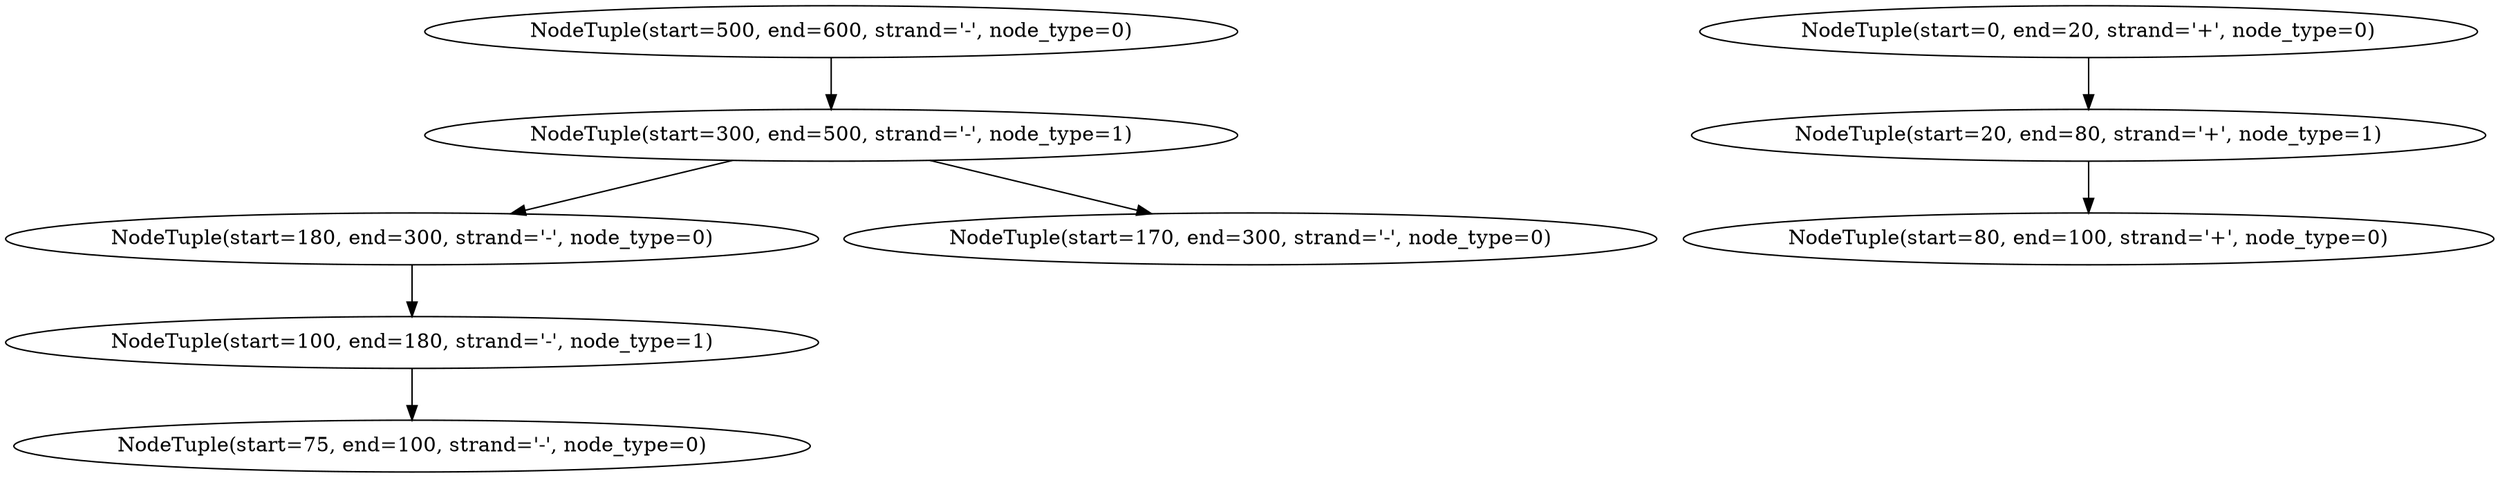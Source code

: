 strict digraph G {
"NodeTuple(start=75, end=100, strand='-', node_type=0)" [scores="[0.025000000000000001]"];
"NodeTuple(start=180, end=300, strand='-', node_type=0)" [scores="[0.11, 0.02]"];
"NodeTuple(start=500, end=600, strand='-', node_type=0)" [scores="[0.10000000000000001]"];
"NodeTuple(start=0, end=20, strand='+', node_type=0)" [scores="[0.02]"];
"NodeTuple(start=80, end=100, strand='+', node_type=0)" [scores="[0.02]"];
"NodeTuple(start=100, end=180, strand='-', node_type=1)" [scores="[0.044999999999999998]"];
"NodeTuple(start=20, end=80, strand='+', node_type=1)" [scores="[0.040000000000000001]"];
"NodeTuple(start=300, end=500, strand='-', node_type=1)" [scores="[0.20999999999999999]"];
"NodeTuple(start=170, end=300, strand='-', node_type=0)" [scores="[0.11, 0.040000000000000001]"];
"NodeTuple(start=180, end=300, strand='-', node_type=0)" -> "NodeTuple(start=100, end=180, strand='-', node_type=1)";
"NodeTuple(start=500, end=600, strand='-', node_type=0)" -> "NodeTuple(start=300, end=500, strand='-', node_type=1)";
"NodeTuple(start=0, end=20, strand='+', node_type=0)" -> "NodeTuple(start=20, end=80, strand='+', node_type=1)";
"NodeTuple(start=100, end=180, strand='-', node_type=1)" -> "NodeTuple(start=75, end=100, strand='-', node_type=0)";
"NodeTuple(start=20, end=80, strand='+', node_type=1)" -> "NodeTuple(start=80, end=100, strand='+', node_type=0)";
"NodeTuple(start=300, end=500, strand='-', node_type=1)" -> "NodeTuple(start=170, end=300, strand='-', node_type=0)";
"NodeTuple(start=300, end=500, strand='-', node_type=1)" -> "NodeTuple(start=180, end=300, strand='-', node_type=0)";
}
